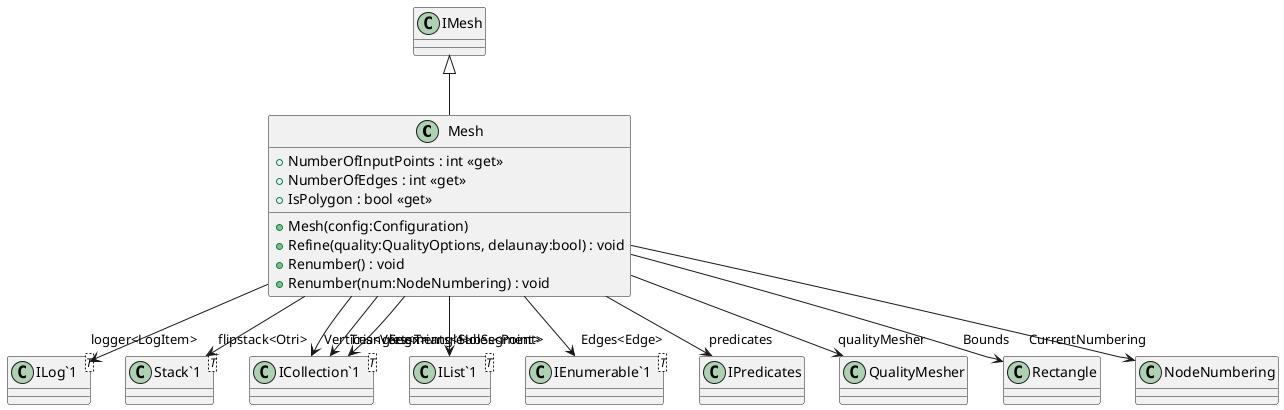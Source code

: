 @startuml
class Mesh {
    + NumberOfInputPoints : int <<get>>
    + NumberOfEdges : int <<get>>
    + IsPolygon : bool <<get>>
    + Mesh(config:Configuration)
    + Refine(quality:QualityOptions, delaunay:bool) : void
    + Renumber() : void
    + Renumber(num:NodeNumbering) : void
}
class "ILog`1"<T> {
}
class "Stack`1"<T> {
}
class "ICollection`1"<T> {
}
class "IList`1"<T> {
}
class "IEnumerable`1"<T> {
}
IMesh <|-- Mesh
Mesh --> "predicates" IPredicates
Mesh --> "logger<LogItem>" "ILog`1"
Mesh --> "qualityMesher" QualityMesher
Mesh --> "flipstack<Otri>" "Stack`1"
Mesh --> "Bounds" Rectangle
Mesh --> "Vertices<Vertex>" "ICollection`1"
Mesh --> "Holes<Point>" "IList`1"
Mesh --> "Triangles<Triangle>" "ICollection`1"
Mesh --> "Segments<SubSegment>" "ICollection`1"
Mesh --> "Edges<Edge>" "IEnumerable`1"
Mesh --> "CurrentNumbering" NodeNumbering
@enduml
